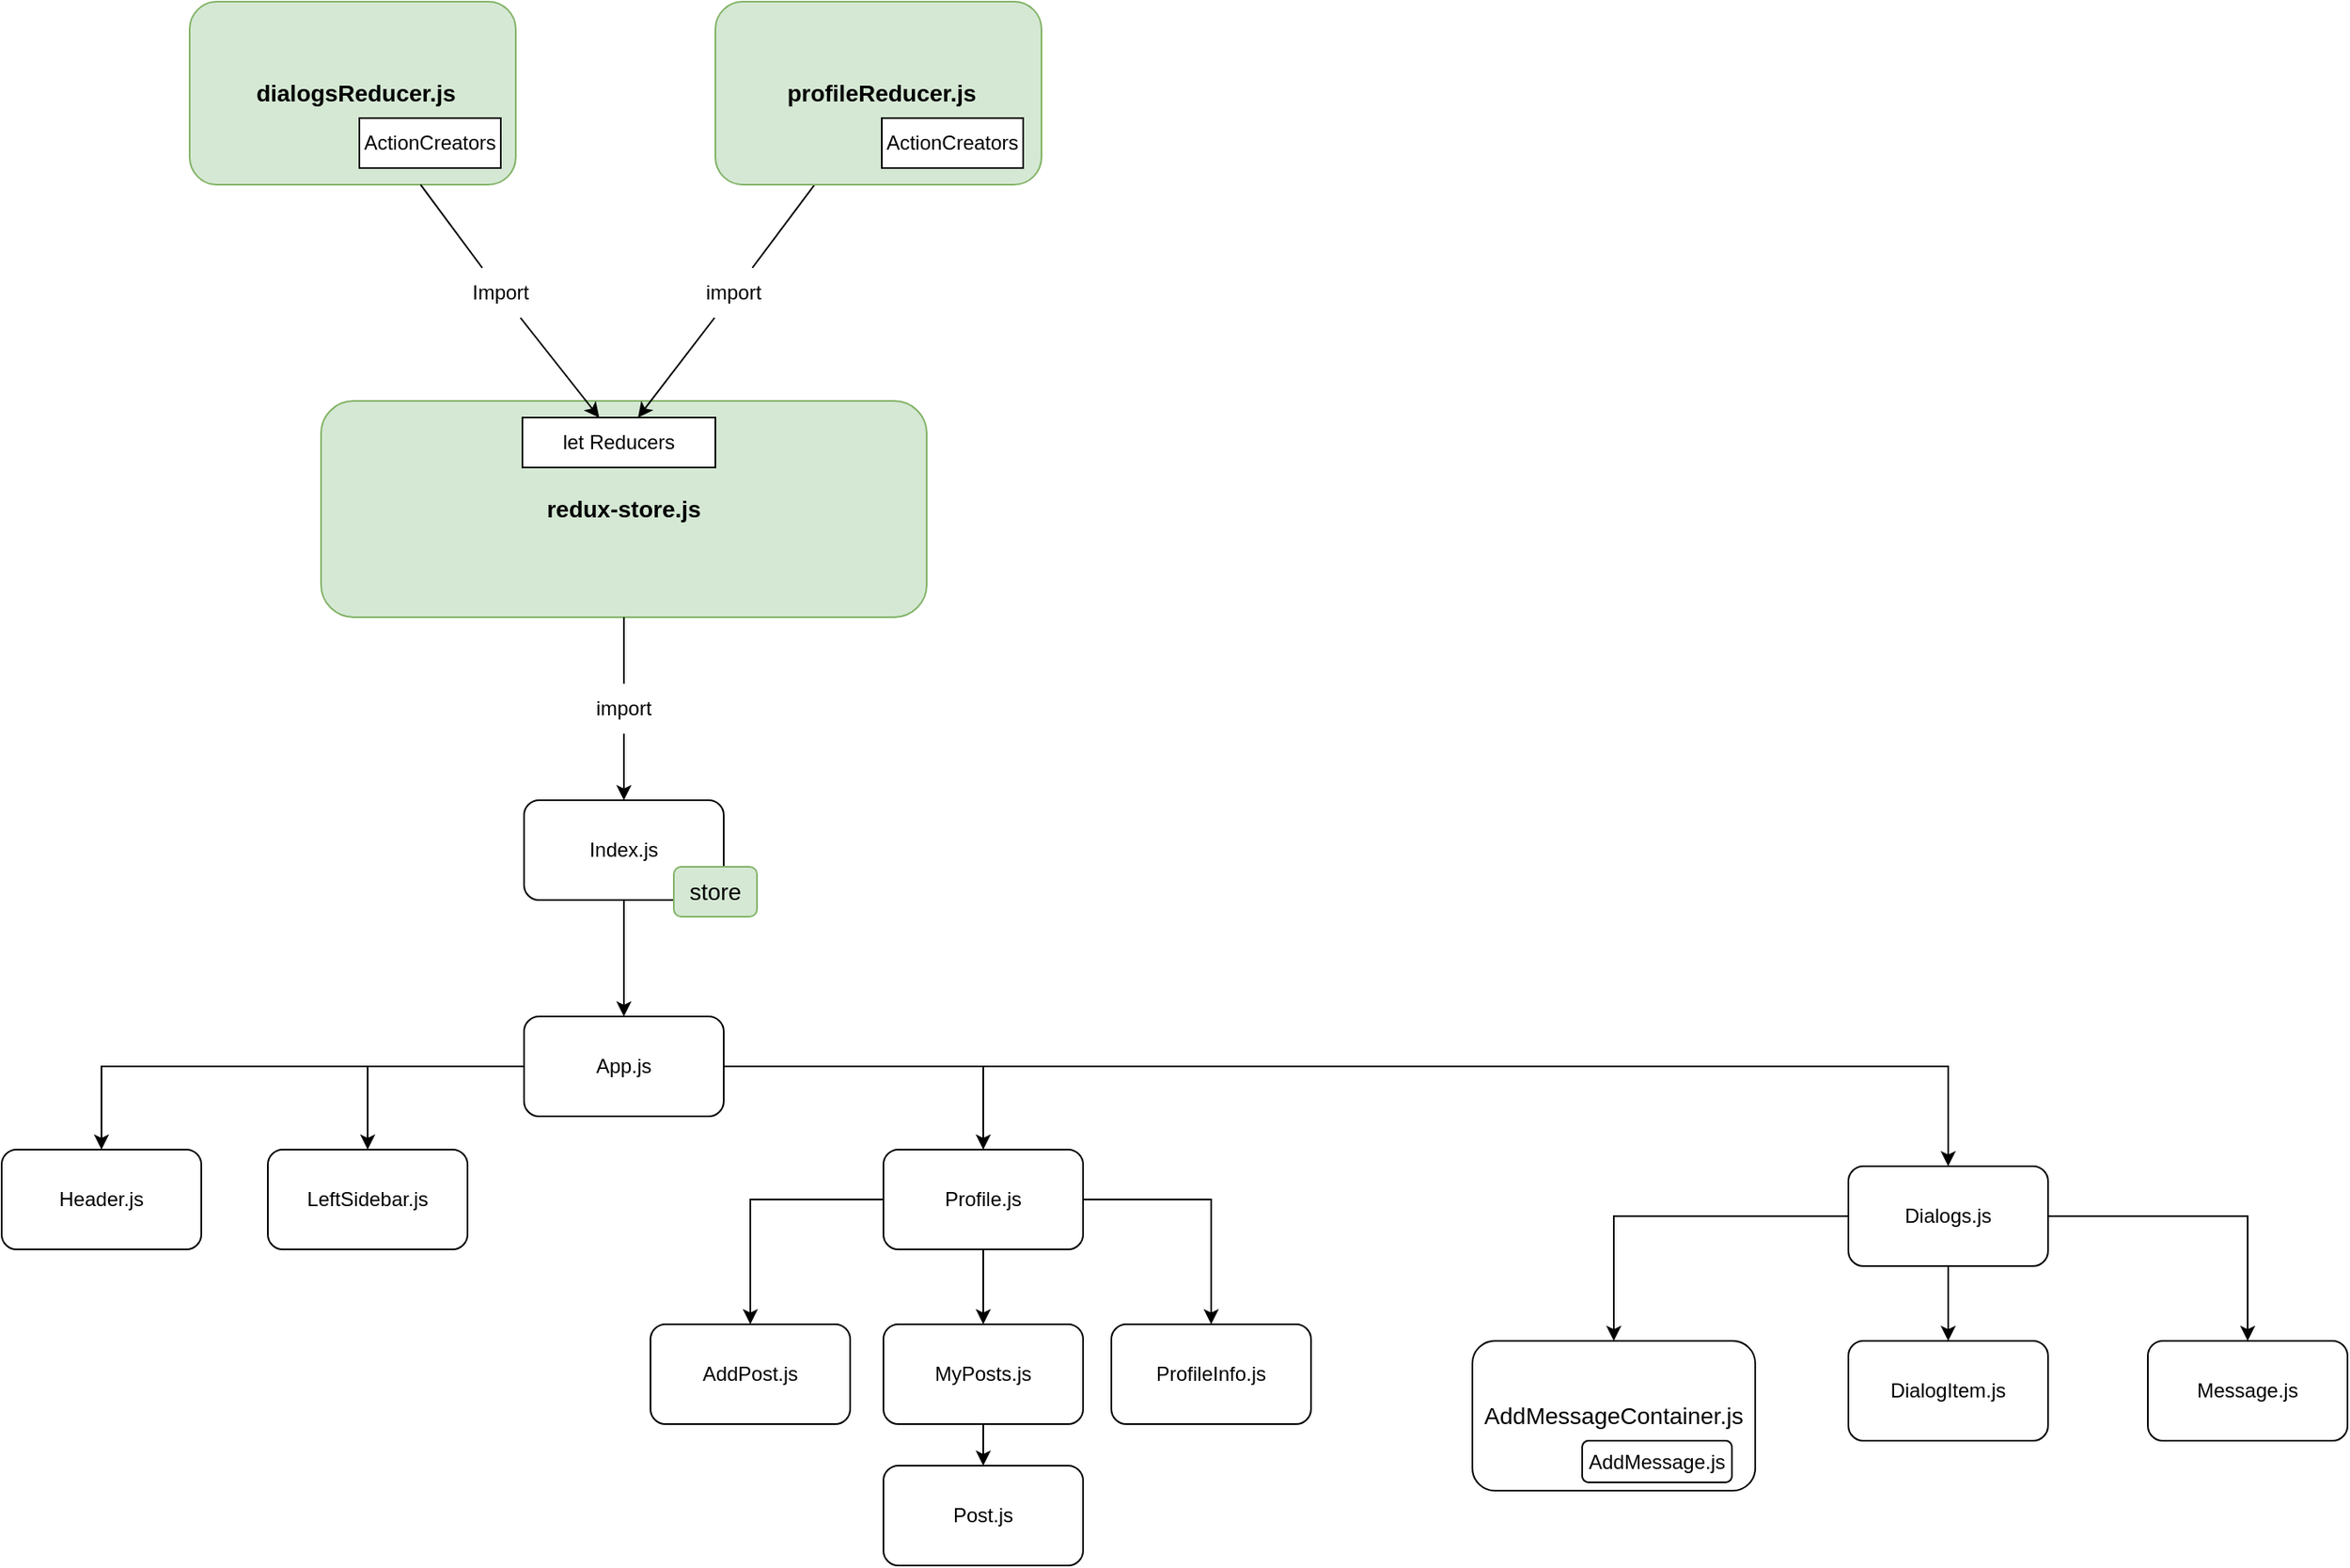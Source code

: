<mxfile version="20.4.2" type="github">
  <diagram id="xHOimHG9-8J5mxC2XHgx" name="Страница 1">
    <mxGraphModel dx="1635" dy="2035" grid="1" gridSize="10" guides="1" tooltips="1" connect="1" arrows="1" fold="1" page="1" pageScale="1" pageWidth="827" pageHeight="1169" math="0" shadow="0">
      <root>
        <mxCell id="0" />
        <mxCell id="1" parent="0" />
        <mxCell id="sAyqPYQirj0qYZEG7BjC-1" style="edgeStyle=orthogonalEdgeStyle;rounded=0;orthogonalLoop=1;jettySize=auto;html=1;" parent="1" source="sAyqPYQirj0qYZEG7BjC-2" target="sAyqPYQirj0qYZEG7BjC-7" edge="1">
          <mxGeometry relative="1" as="geometry" />
        </mxCell>
        <mxCell id="sAyqPYQirj0qYZEG7BjC-2" value="Index.js" style="rounded=1;whiteSpace=wrap;html=1;" parent="1" vertex="1">
          <mxGeometry x="914" y="310" width="120" height="60" as="geometry" />
        </mxCell>
        <mxCell id="sAyqPYQirj0qYZEG7BjC-3" style="edgeStyle=orthogonalEdgeStyle;rounded=0;orthogonalLoop=1;jettySize=auto;html=1;entryX=0.5;entryY=0;entryDx=0;entryDy=0;" parent="1" source="sAyqPYQirj0qYZEG7BjC-7" target="sAyqPYQirj0qYZEG7BjC-9" edge="1">
          <mxGeometry relative="1" as="geometry" />
        </mxCell>
        <mxCell id="sAyqPYQirj0qYZEG7BjC-4" style="edgeStyle=orthogonalEdgeStyle;rounded=0;orthogonalLoop=1;jettySize=auto;html=1;" parent="1" source="sAyqPYQirj0qYZEG7BjC-7" target="sAyqPYQirj0qYZEG7BjC-8" edge="1">
          <mxGeometry relative="1" as="geometry" />
        </mxCell>
        <mxCell id="sAyqPYQirj0qYZEG7BjC-5" style="edgeStyle=orthogonalEdgeStyle;rounded=0;orthogonalLoop=1;jettySize=auto;html=1;entryX=0.5;entryY=0;entryDx=0;entryDy=0;" parent="1" source="sAyqPYQirj0qYZEG7BjC-7" target="sAyqPYQirj0qYZEG7BjC-13" edge="1">
          <mxGeometry relative="1" as="geometry" />
        </mxCell>
        <mxCell id="sAyqPYQirj0qYZEG7BjC-6" style="edgeStyle=orthogonalEdgeStyle;rounded=0;orthogonalLoop=1;jettySize=auto;html=1;" parent="1" source="sAyqPYQirj0qYZEG7BjC-7" target="sAyqPYQirj0qYZEG7BjC-17" edge="1">
          <mxGeometry relative="1" as="geometry" />
        </mxCell>
        <mxCell id="sAyqPYQirj0qYZEG7BjC-7" value="App.js" style="rounded=1;whiteSpace=wrap;html=1;" parent="1" vertex="1">
          <mxGeometry x="914" y="440" width="120" height="60" as="geometry" />
        </mxCell>
        <mxCell id="sAyqPYQirj0qYZEG7BjC-8" value="Header.js" style="rounded=1;whiteSpace=wrap;html=1;" parent="1" vertex="1">
          <mxGeometry x="600" y="520" width="120" height="60" as="geometry" />
        </mxCell>
        <mxCell id="sAyqPYQirj0qYZEG7BjC-9" value="LeftSidebar.js" style="rounded=1;whiteSpace=wrap;html=1;" parent="1" vertex="1">
          <mxGeometry x="760" y="520" width="120" height="60" as="geometry" />
        </mxCell>
        <mxCell id="sAyqPYQirj0qYZEG7BjC-10" style="edgeStyle=orthogonalEdgeStyle;rounded=0;orthogonalLoop=1;jettySize=auto;html=1;" parent="1" source="sAyqPYQirj0qYZEG7BjC-13" target="sAyqPYQirj0qYZEG7BjC-21" edge="1">
          <mxGeometry relative="1" as="geometry" />
        </mxCell>
        <mxCell id="sAyqPYQirj0qYZEG7BjC-11" style="edgeStyle=orthogonalEdgeStyle;rounded=0;orthogonalLoop=1;jettySize=auto;html=1;" parent="1" source="sAyqPYQirj0qYZEG7BjC-13" target="sAyqPYQirj0qYZEG7BjC-23" edge="1">
          <mxGeometry relative="1" as="geometry" />
        </mxCell>
        <mxCell id="sAyqPYQirj0qYZEG7BjC-12" style="edgeStyle=orthogonalEdgeStyle;rounded=0;orthogonalLoop=1;jettySize=auto;html=1;" parent="1" source="sAyqPYQirj0qYZEG7BjC-13" target="sAyqPYQirj0qYZEG7BjC-24" edge="1">
          <mxGeometry relative="1" as="geometry" />
        </mxCell>
        <mxCell id="sAyqPYQirj0qYZEG7BjC-13" value="Profile.js" style="rounded=1;whiteSpace=wrap;html=1;" parent="1" vertex="1">
          <mxGeometry x="1130" y="520" width="120" height="60" as="geometry" />
        </mxCell>
        <mxCell id="sAyqPYQirj0qYZEG7BjC-15" style="edgeStyle=orthogonalEdgeStyle;rounded=0;orthogonalLoop=1;jettySize=auto;html=1;" parent="1" source="sAyqPYQirj0qYZEG7BjC-17" target="sAyqPYQirj0qYZEG7BjC-19" edge="1">
          <mxGeometry relative="1" as="geometry" />
        </mxCell>
        <mxCell id="sAyqPYQirj0qYZEG7BjC-16" style="edgeStyle=orthogonalEdgeStyle;rounded=0;orthogonalLoop=1;jettySize=auto;html=1;" parent="1" source="sAyqPYQirj0qYZEG7BjC-17" target="sAyqPYQirj0qYZEG7BjC-20" edge="1">
          <mxGeometry relative="1" as="geometry" />
        </mxCell>
        <mxCell id="sAyqPYQirj0qYZEG7BjC-17" value="Dialogs.js" style="rounded=1;whiteSpace=wrap;html=1;" parent="1" vertex="1">
          <mxGeometry x="1710" y="530" width="120" height="60" as="geometry" />
        </mxCell>
        <mxCell id="sAyqPYQirj0qYZEG7BjC-19" value="DialogItem.js" style="rounded=1;whiteSpace=wrap;html=1;" parent="1" vertex="1">
          <mxGeometry x="1710" y="635" width="120" height="60" as="geometry" />
        </mxCell>
        <mxCell id="sAyqPYQirj0qYZEG7BjC-20" value="Message.js" style="rounded=1;whiteSpace=wrap;html=1;" parent="1" vertex="1">
          <mxGeometry x="1890" y="635" width="120" height="60" as="geometry" />
        </mxCell>
        <mxCell id="sAyqPYQirj0qYZEG7BjC-21" value="AddPost.js" style="rounded=1;whiteSpace=wrap;html=1;" parent="1" vertex="1">
          <mxGeometry x="990" y="625" width="120" height="60" as="geometry" />
        </mxCell>
        <mxCell id="sAyqPYQirj0qYZEG7BjC-22" style="edgeStyle=orthogonalEdgeStyle;rounded=0;orthogonalLoop=1;jettySize=auto;html=1;" parent="1" source="sAyqPYQirj0qYZEG7BjC-23" target="sAyqPYQirj0qYZEG7BjC-25" edge="1">
          <mxGeometry relative="1" as="geometry" />
        </mxCell>
        <mxCell id="sAyqPYQirj0qYZEG7BjC-23" value="MyPosts.js" style="rounded=1;whiteSpace=wrap;html=1;" parent="1" vertex="1">
          <mxGeometry x="1130" y="625" width="120" height="60" as="geometry" />
        </mxCell>
        <mxCell id="sAyqPYQirj0qYZEG7BjC-24" value="ProfileInfo.js" style="rounded=1;whiteSpace=wrap;html=1;" parent="1" vertex="1">
          <mxGeometry x="1267" y="625" width="120" height="60" as="geometry" />
        </mxCell>
        <mxCell id="sAyqPYQirj0qYZEG7BjC-25" value="Post.js" style="rounded=1;whiteSpace=wrap;html=1;" parent="1" vertex="1">
          <mxGeometry x="1130" y="710" width="120" height="60" as="geometry" />
        </mxCell>
        <mxCell id="sAyqPYQirj0qYZEG7BjC-34" value="" style="endArrow=none;html=1;rounded=0;" parent="1" target="sAyqPYQirj0qYZEG7BjC-33" edge="1">
          <mxGeometry width="50" height="50" relative="1" as="geometry">
            <mxPoint x="1088.636" y="-60" as="sourcePoint" />
            <mxPoint x="970.1" y="20" as="targetPoint" />
          </mxGeometry>
        </mxCell>
        <mxCell id="sAyqPYQirj0qYZEG7BjC-35" value="Import" style="text;html=1;strokeColor=none;fillColor=none;align=center;verticalAlign=middle;whiteSpace=wrap;rounded=0;" parent="1" vertex="1">
          <mxGeometry x="870" y="-10" width="60" height="30" as="geometry" />
        </mxCell>
        <mxCell id="sAyqPYQirj0qYZEG7BjC-38" value="" style="rounded=1;whiteSpace=wrap;html=1;fillColor=#d5e8d4;strokeColor=#82b366;" parent="1" vertex="1">
          <mxGeometry x="792" y="70" width="364" height="130" as="geometry" />
        </mxCell>
        <mxCell id="sAyqPYQirj0qYZEG7BjC-28" value="" style="rounded=1;whiteSpace=wrap;html=1;fillColor=#d5e8d4;strokeColor=#82b366;" parent="1" vertex="1">
          <mxGeometry x="713" y="-170" width="196" height="110" as="geometry" />
        </mxCell>
        <mxCell id="sAyqPYQirj0qYZEG7BjC-36" value="" style="endArrow=none;html=1;rounded=0;" parent="1" source="sAyqPYQirj0qYZEG7BjC-28" target="sAyqPYQirj0qYZEG7BjC-35" edge="1">
          <mxGeometry width="50" height="50" relative="1" as="geometry">
            <mxPoint x="819.5" y="-40" as="sourcePoint" />
            <mxPoint x="894.5" y="20" as="targetPoint" />
          </mxGeometry>
        </mxCell>
        <mxCell id="sAyqPYQirj0qYZEG7BjC-27" value="let Reducers" style="rounded=0;whiteSpace=wrap;html=1;" parent="1" vertex="1">
          <mxGeometry x="913" y="80" width="116" height="30" as="geometry" />
        </mxCell>
        <mxCell id="sAyqPYQirj0qYZEG7BjC-31" value="" style="endArrow=classic;html=1;rounded=0;startArrow=none;" parent="1" source="sAyqPYQirj0qYZEG7BjC-35" target="sAyqPYQirj0qYZEG7BjC-27" edge="1">
          <mxGeometry width="50" height="50" relative="1" as="geometry">
            <mxPoint x="621.429" y="30" as="sourcePoint" />
            <mxPoint x="666" y="40" as="targetPoint" />
          </mxGeometry>
        </mxCell>
        <mxCell id="sAyqPYQirj0qYZEG7BjC-32" value="" style="endArrow=classic;html=1;rounded=0;startArrow=none;" parent="1" source="sAyqPYQirj0qYZEG7BjC-33" target="sAyqPYQirj0qYZEG7BjC-27" edge="1">
          <mxGeometry width="50" height="50" relative="1" as="geometry">
            <mxPoint x="726" y="200" as="sourcePoint" />
            <mxPoint x="776" y="150" as="targetPoint" />
          </mxGeometry>
        </mxCell>
        <mxCell id="sAyqPYQirj0qYZEG7BjC-33" value="import" style="text;html=1;strokeColor=none;fillColor=none;align=center;verticalAlign=middle;whiteSpace=wrap;rounded=0;" parent="1" vertex="1">
          <mxGeometry x="1010" y="-10" width="60" height="30" as="geometry" />
        </mxCell>
        <mxCell id="sAyqPYQirj0qYZEG7BjC-39" value="&lt;b style=&quot;font-size: 14px;&quot;&gt;redux-store.js&lt;/b&gt;" style="text;html=1;strokeColor=none;fillColor=none;align=center;verticalAlign=middle;whiteSpace=wrap;rounded=0;fontSize=14;" parent="1" vertex="1">
          <mxGeometry x="919" y="110" width="110" height="50" as="geometry" />
        </mxCell>
        <mxCell id="sAyqPYQirj0qYZEG7BjC-40" value="" style="endArrow=classic;html=1;rounded=0;startArrow=none;" parent="1" source="sAyqPYQirj0qYZEG7BjC-41" target="sAyqPYQirj0qYZEG7BjC-2" edge="1">
          <mxGeometry width="50" height="50" relative="1" as="geometry">
            <mxPoint x="990" y="280" as="sourcePoint" />
            <mxPoint x="1040" y="230" as="targetPoint" />
          </mxGeometry>
        </mxCell>
        <mxCell id="sAyqPYQirj0qYZEG7BjC-41" value="import" style="text;html=1;strokeColor=none;fillColor=none;align=center;verticalAlign=middle;whiteSpace=wrap;rounded=0;" parent="1" vertex="1">
          <mxGeometry x="944" y="240" width="60" height="30" as="geometry" />
        </mxCell>
        <mxCell id="sAyqPYQirj0qYZEG7BjC-42" value="" style="endArrow=none;html=1;rounded=0;" parent="1" source="sAyqPYQirj0qYZEG7BjC-38" target="sAyqPYQirj0qYZEG7BjC-41" edge="1">
          <mxGeometry width="50" height="50" relative="1" as="geometry">
            <mxPoint x="974" y="200" as="sourcePoint" />
            <mxPoint x="974" y="360" as="targetPoint" />
          </mxGeometry>
        </mxCell>
        <mxCell id="vrfLw-TPzT8Bq3_9cUj2-1" value="&lt;b style=&quot;font-size: 14px;&quot;&gt;dialogsReducer.js&lt;/b&gt;" style="text;html=1;strokeColor=none;fillColor=none;align=center;verticalAlign=middle;whiteSpace=wrap;rounded=0;fontSize=14;" parent="1" vertex="1">
          <mxGeometry x="713" y="-130" width="200" height="30" as="geometry" />
        </mxCell>
        <mxCell id="vrfLw-TPzT8Bq3_9cUj2-2" value="ActionCreators" style="rounded=0;whiteSpace=wrap;html=1;" parent="1" vertex="1">
          <mxGeometry x="815" y="-100" width="85" height="30" as="geometry" />
        </mxCell>
        <mxCell id="vrfLw-TPzT8Bq3_9cUj2-5" value="" style="rounded=1;whiteSpace=wrap;html=1;fillColor=#d5e8d4;strokeColor=#82b366;" parent="1" vertex="1">
          <mxGeometry x="1029" y="-170" width="196" height="110" as="geometry" />
        </mxCell>
        <mxCell id="vrfLw-TPzT8Bq3_9cUj2-6" value="&lt;b style=&quot;font-size: 14px;&quot;&gt;profileReducer.js&lt;/b&gt;" style="text;html=1;strokeColor=none;fillColor=none;align=center;verticalAlign=middle;whiteSpace=wrap;rounded=0;fontSize=14;" parent="1" vertex="1">
          <mxGeometry x="1029" y="-130" width="200" height="30" as="geometry" />
        </mxCell>
        <mxCell id="vrfLw-TPzT8Bq3_9cUj2-7" value="ActionCreators" style="rounded=0;whiteSpace=wrap;html=1;" parent="1" vertex="1">
          <mxGeometry x="1129" y="-100" width="85" height="30" as="geometry" />
        </mxCell>
        <mxCell id="k0oIQ6cGJ1n6Gq89hYQ1-1" value="store" style="rounded=1;whiteSpace=wrap;html=1;fontSize=14;fillColor=#d5e8d4;strokeColor=#82b366;" vertex="1" parent="1">
          <mxGeometry x="1004" y="350" width="50" height="30" as="geometry" />
        </mxCell>
        <mxCell id="k0oIQ6cGJ1n6Gq89hYQ1-2" value="AddMessageContainer.js" style="rounded=1;whiteSpace=wrap;html=1;fontSize=14;" vertex="1" parent="1">
          <mxGeometry x="1484" y="635" width="170" height="90" as="geometry" />
        </mxCell>
        <mxCell id="sAyqPYQirj0qYZEG7BjC-18" value="AddMessage.js" style="rounded=1;whiteSpace=wrap;html=1;" parent="1" vertex="1">
          <mxGeometry x="1550" y="695" width="90" height="25" as="geometry" />
        </mxCell>
        <mxCell id="k0oIQ6cGJ1n6Gq89hYQ1-9" style="edgeStyle=orthogonalEdgeStyle;rounded=0;orthogonalLoop=1;jettySize=auto;html=1;" edge="1" parent="1" source="sAyqPYQirj0qYZEG7BjC-17" target="k0oIQ6cGJ1n6Gq89hYQ1-2">
          <mxGeometry relative="1" as="geometry">
            <mxPoint x="1589.97" y="530" as="sourcePoint" />
            <mxPoint x="1509.999" y="605" as="targetPoint" />
          </mxGeometry>
        </mxCell>
      </root>
    </mxGraphModel>
  </diagram>
</mxfile>
